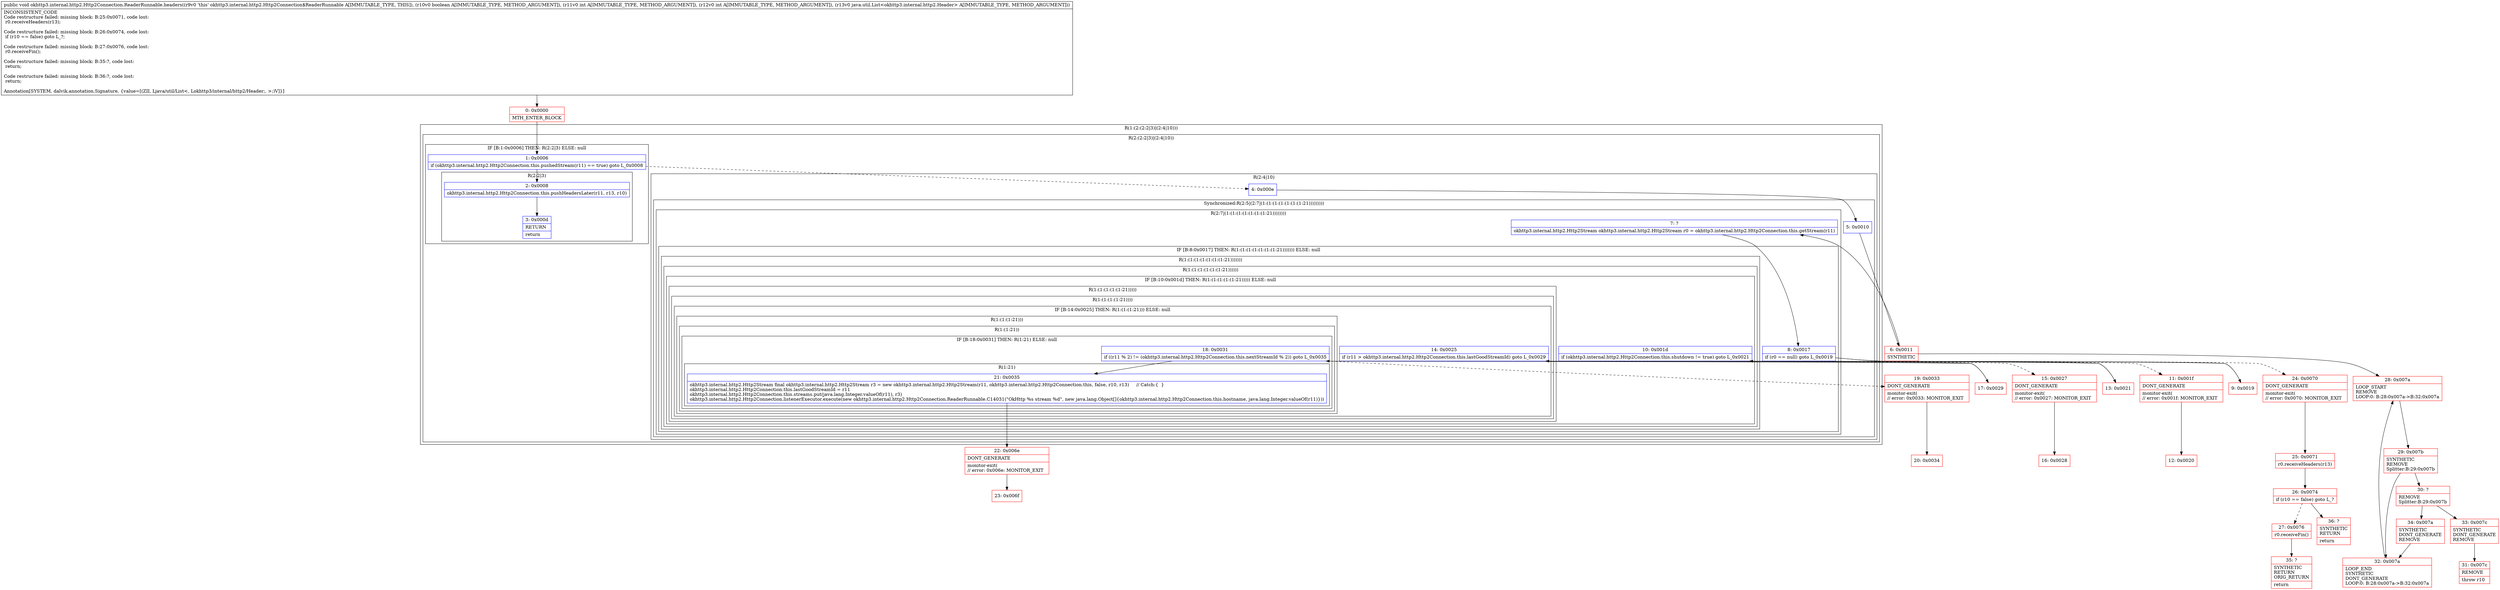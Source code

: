 digraph "CFG forokhttp3.internal.http2.Http2Connection.ReaderRunnable.headers(ZIILjava\/util\/List;)V" {
subgraph cluster_Region_1003949240 {
label = "R(1:(2:(2:2|3)|(2:4|10)))";
node [shape=record,color=blue];
subgraph cluster_Region_433102122 {
label = "R(2:(2:2|3)|(2:4|10))";
node [shape=record,color=blue];
subgraph cluster_IfRegion_1225798417 {
label = "IF [B:1:0x0006] THEN: R(2:2|3) ELSE: null";
node [shape=record,color=blue];
Node_1 [shape=record,label="{1\:\ 0x0006|if (okhttp3.internal.http2.Http2Connection.this.pushedStream(r11) == true) goto L_0x0008\l}"];
subgraph cluster_Region_895571135 {
label = "R(2:2|3)";
node [shape=record,color=blue];
Node_2 [shape=record,label="{2\:\ 0x0008|okhttp3.internal.http2.Http2Connection.this.pushHeadersLater(r11, r13, r10)\l}"];
Node_3 [shape=record,label="{3\:\ 0x000d|RETURN\l|return\l}"];
}
}
subgraph cluster_Region_919616615 {
label = "R(2:4|10)";
node [shape=record,color=blue];
Node_4 [shape=record,label="{4\:\ 0x000e}"];
subgraph cluster_SynchronizedRegion_737467994 {
label = "Synchronized:R(2:5|(2:7|(1:(1:(1:(1:(1:(1:(1:21)))))))))";
node [shape=record,color=blue];
Node_5 [shape=record,label="{5\:\ 0x0010}"];
subgraph cluster_Region_2064458524 {
label = "R(2:7|(1:(1:(1:(1:(1:(1:(1:21))))))))";
node [shape=record,color=blue];
Node_7 [shape=record,label="{7\:\ ?|okhttp3.internal.http2.Http2Stream okhttp3.internal.http2.Http2Stream r0 = okhttp3.internal.http2.Http2Connection.this.getStream(r11)\l}"];
subgraph cluster_IfRegion_667806702 {
label = "IF [B:8:0x0017] THEN: R(1:(1:(1:(1:(1:(1:(1:21))))))) ELSE: null";
node [shape=record,color=blue];
Node_8 [shape=record,label="{8\:\ 0x0017|if (r0 == null) goto L_0x0019\l}"];
subgraph cluster_Region_1664415886 {
label = "R(1:(1:(1:(1:(1:(1:(1:21)))))))";
node [shape=record,color=blue];
subgraph cluster_Region_1548717307 {
label = "R(1:(1:(1:(1:(1:(1:21))))))";
node [shape=record,color=blue];
subgraph cluster_IfRegion_1800122385 {
label = "IF [B:10:0x001d] THEN: R(1:(1:(1:(1:(1:21))))) ELSE: null";
node [shape=record,color=blue];
Node_10 [shape=record,label="{10\:\ 0x001d|if (okhttp3.internal.http2.Http2Connection.this.shutdown != true) goto L_0x0021\l}"];
subgraph cluster_Region_1715516716 {
label = "R(1:(1:(1:(1:(1:21)))))";
node [shape=record,color=blue];
subgraph cluster_Region_586465762 {
label = "R(1:(1:(1:(1:21))))";
node [shape=record,color=blue];
subgraph cluster_IfRegion_50116883 {
label = "IF [B:14:0x0025] THEN: R(1:(1:(1:21))) ELSE: null";
node [shape=record,color=blue];
Node_14 [shape=record,label="{14\:\ 0x0025|if (r11 \> okhttp3.internal.http2.Http2Connection.this.lastGoodStreamId) goto L_0x0029\l}"];
subgraph cluster_Region_872499813 {
label = "R(1:(1:(1:21)))";
node [shape=record,color=blue];
subgraph cluster_Region_1468755996 {
label = "R(1:(1:21))";
node [shape=record,color=blue];
subgraph cluster_IfRegion_1408520414 {
label = "IF [B:18:0x0031] THEN: R(1:21) ELSE: null";
node [shape=record,color=blue];
Node_18 [shape=record,label="{18\:\ 0x0031|if ((r11 % 2) != (okhttp3.internal.http2.Http2Connection.this.nextStreamId % 2)) goto L_0x0035\l}"];
subgraph cluster_Region_2087344872 {
label = "R(1:21)";
node [shape=record,color=blue];
Node_21 [shape=record,label="{21\:\ 0x0035|okhttp3.internal.http2.Http2Stream final okhttp3.internal.http2.Http2Stream r3 = new okhttp3.internal.http2.Http2Stream(r11, okhttp3.internal.http2.Http2Connection.this, false, r10, r13)     \/\/ Catch:\{  \}\lokhttp3.internal.http2.Http2Connection.this.lastGoodStreamId = r11\lokhttp3.internal.http2.Http2Connection.this.streams.put(java.lang.Integer.valueOf(r11), r3)\lokhttp3.internal.http2.Http2Connection.listenerExecutor.execute(new okhttp3.internal.http2.Http2Connection.ReaderRunnable.C14031(\"OkHttp %s stream %d\", new java.lang.Object[]\{okhttp3.internal.http2.Http2Connection.this.hostname, java.lang.Integer.valueOf(r11)\}))\l}"];
}
}
}
}
}
}
}
}
}
}
}
}
}
}
}
}
Node_0 [shape=record,color=red,label="{0\:\ 0x0000|MTH_ENTER_BLOCK\l}"];
Node_6 [shape=record,color=red,label="{6\:\ 0x0011|SYNTHETIC\l}"];
Node_9 [shape=record,color=red,label="{9\:\ 0x0019}"];
Node_11 [shape=record,color=red,label="{11\:\ 0x001f|DONT_GENERATE\l|monitor\-exit(\l\/\/ error: 0x001f: MONITOR_EXIT  \l}"];
Node_12 [shape=record,color=red,label="{12\:\ 0x0020}"];
Node_13 [shape=record,color=red,label="{13\:\ 0x0021}"];
Node_15 [shape=record,color=red,label="{15\:\ 0x0027|DONT_GENERATE\l|monitor\-exit(\l\/\/ error: 0x0027: MONITOR_EXIT  \l}"];
Node_16 [shape=record,color=red,label="{16\:\ 0x0028}"];
Node_17 [shape=record,color=red,label="{17\:\ 0x0029}"];
Node_19 [shape=record,color=red,label="{19\:\ 0x0033|DONT_GENERATE\l|monitor\-exit(\l\/\/ error: 0x0033: MONITOR_EXIT  \l}"];
Node_20 [shape=record,color=red,label="{20\:\ 0x0034}"];
Node_22 [shape=record,color=red,label="{22\:\ 0x006e|DONT_GENERATE\l|monitor\-exit(\l\/\/ error: 0x006e: MONITOR_EXIT  \l}"];
Node_23 [shape=record,color=red,label="{23\:\ 0x006f}"];
Node_24 [shape=record,color=red,label="{24\:\ 0x0070|DONT_GENERATE\l|monitor\-exit(\l\/\/ error: 0x0070: MONITOR_EXIT  \l}"];
Node_25 [shape=record,color=red,label="{25\:\ 0x0071|r0.receiveHeaders(r13)\l}"];
Node_26 [shape=record,color=red,label="{26\:\ 0x0074|if (r10 == false) goto L_?\l}"];
Node_27 [shape=record,color=red,label="{27\:\ 0x0076|r0.receiveFin()\l}"];
Node_28 [shape=record,color=red,label="{28\:\ 0x007a|LOOP_START\lREMOVE\lLOOP:0: B:28:0x007a\-\>B:32:0x007a\l}"];
Node_29 [shape=record,color=red,label="{29\:\ 0x007b|SYNTHETIC\lREMOVE\lSplitter:B:29:0x007b\l}"];
Node_30 [shape=record,color=red,label="{30\:\ ?|REMOVE\lSplitter:B:29:0x007b\l}"];
Node_31 [shape=record,color=red,label="{31\:\ 0x007c|REMOVE\l|throw r10\l}"];
Node_32 [shape=record,color=red,label="{32\:\ 0x007a|LOOP_END\lSYNTHETIC\lDONT_GENERATE\lLOOP:0: B:28:0x007a\-\>B:32:0x007a\l}"];
Node_33 [shape=record,color=red,label="{33\:\ 0x007c|SYNTHETIC\lDONT_GENERATE\lREMOVE\l}"];
Node_34 [shape=record,color=red,label="{34\:\ 0x007a|SYNTHETIC\lDONT_GENERATE\lREMOVE\l}"];
Node_35 [shape=record,color=red,label="{35\:\ ?|SYNTHETIC\lRETURN\lORIG_RETURN\l|return\l}"];
Node_36 [shape=record,color=red,label="{36\:\ ?|SYNTHETIC\lRETURN\l|return\l}"];
MethodNode[shape=record,label="{public void okhttp3.internal.http2.Http2Connection.ReaderRunnable.headers((r9v0 'this' okhttp3.internal.http2.Http2Connection$ReaderRunnable A[IMMUTABLE_TYPE, THIS]), (r10v0 boolean A[IMMUTABLE_TYPE, METHOD_ARGUMENT]), (r11v0 int A[IMMUTABLE_TYPE, METHOD_ARGUMENT]), (r12v0 int A[IMMUTABLE_TYPE, METHOD_ARGUMENT]), (r13v0 java.util.List\<okhttp3.internal.http2.Header\> A[IMMUTABLE_TYPE, METHOD_ARGUMENT]))  | INCONSISTENT_CODE\lCode restructure failed: missing block: B:25:0x0071, code lost:\l    r0.receiveHeaders(r13);\l\lCode restructure failed: missing block: B:26:0x0074, code lost:\l    if (r10 == false) goto L_?;\l\lCode restructure failed: missing block: B:27:0x0076, code lost:\l    r0.receiveFin();\l\lCode restructure failed: missing block: B:35:?, code lost:\l    return;\l\lCode restructure failed: missing block: B:36:?, code lost:\l    return;\l\lAnnotation[SYSTEM, dalvik.annotation.Signature, \{value=[(ZII, Ljava\/util\/List\<, Lokhttp3\/internal\/http2\/Header;, \>;)V]\}]\l}"];
MethodNode -> Node_0;
Node_1 -> Node_2;
Node_1 -> Node_4[style=dashed];
Node_2 -> Node_3;
Node_4 -> Node_5;
Node_5 -> Node_6;
Node_7 -> Node_8;
Node_8 -> Node_9;
Node_8 -> Node_24[style=dashed];
Node_10 -> Node_11[style=dashed];
Node_10 -> Node_13;
Node_14 -> Node_15[style=dashed];
Node_14 -> Node_17;
Node_18 -> Node_19[style=dashed];
Node_18 -> Node_21;
Node_21 -> Node_22;
Node_0 -> Node_1;
Node_6 -> Node_7;
Node_6 -> Node_28;
Node_9 -> Node_10;
Node_11 -> Node_12;
Node_13 -> Node_14;
Node_15 -> Node_16;
Node_17 -> Node_18;
Node_19 -> Node_20;
Node_22 -> Node_23;
Node_24 -> Node_25;
Node_25 -> Node_26;
Node_26 -> Node_27[style=dashed];
Node_26 -> Node_36;
Node_27 -> Node_35;
Node_28 -> Node_29;
Node_29 -> Node_30;
Node_29 -> Node_32;
Node_30 -> Node_33;
Node_30 -> Node_34;
Node_32 -> Node_28;
Node_33 -> Node_31;
Node_34 -> Node_32;
}

